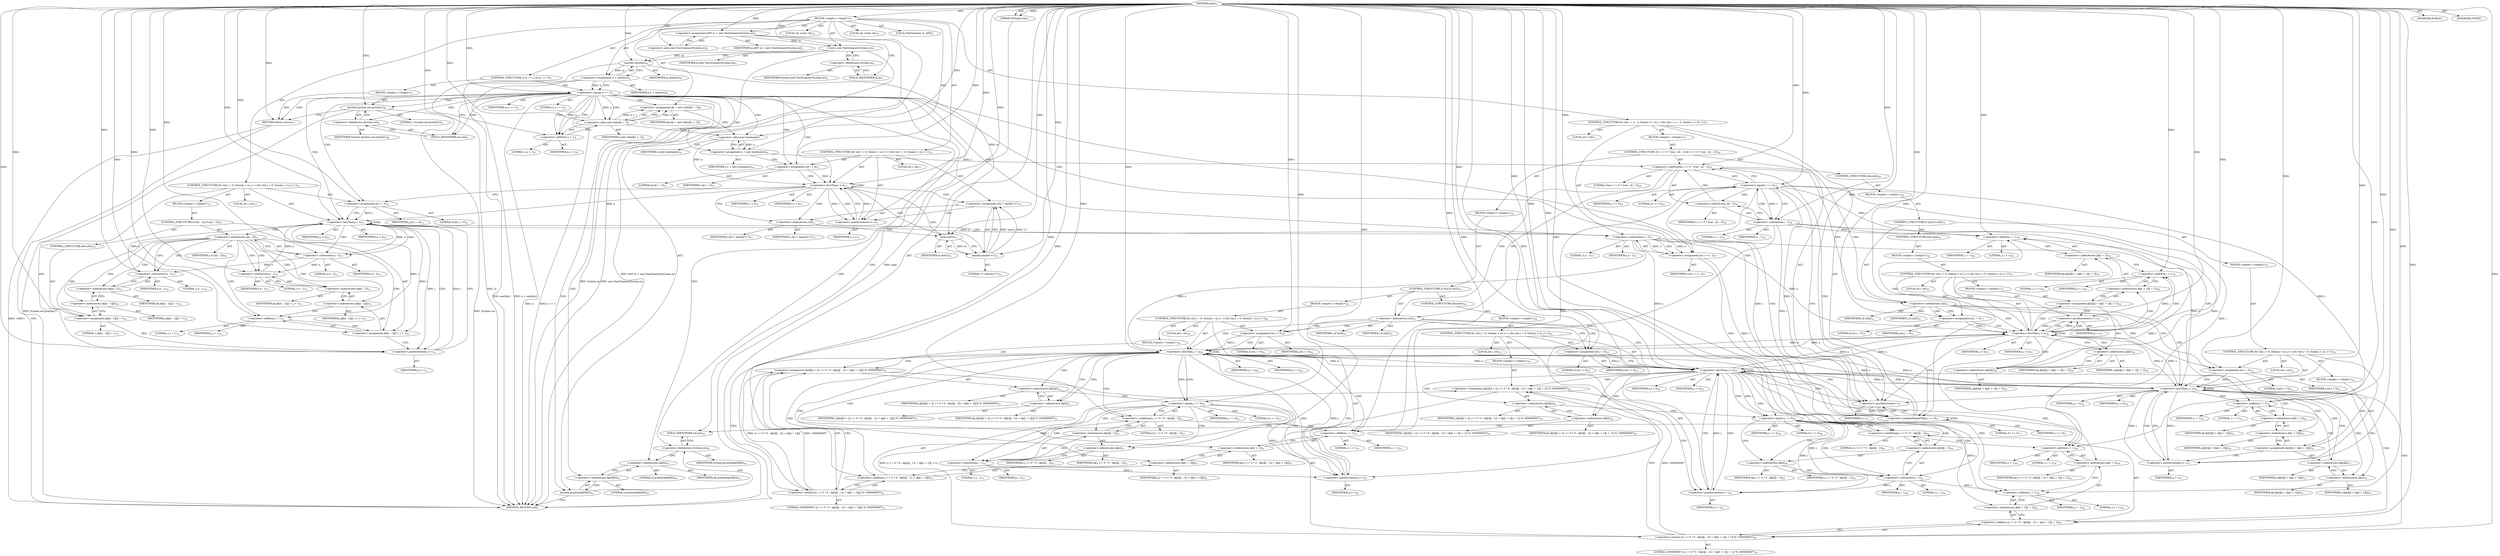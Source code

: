 digraph "main" {  
"19" [label = <(METHOD,main)<SUB>1</SUB>> ]
"20" [label = <(PARAM,String[] args)<SUB>1</SUB>> ]
"21" [label = <(BLOCK,&lt;empty&gt;,&lt;empty&gt;)<SUB>1</SUB>> ]
"4" [label = <(LOCAL,FastScanner in: ANY)<SUB>2</SUB>> ]
"22" [label = <(&lt;operator&gt;.assignment,ANY in = new FastScanner(System.in))<SUB>2</SUB>> ]
"23" [label = <(IDENTIFIER,in,ANY in = new FastScanner(System.in))<SUB>2</SUB>> ]
"24" [label = <(&lt;operator&gt;.alloc,new FastScanner(System.in))<SUB>2</SUB>> ]
"25" [label = <(&lt;init&gt;,new FastScanner(System.in))<SUB>2</SUB>> ]
"3" [label = <(IDENTIFIER,in,new FastScanner(System.in))<SUB>2</SUB>> ]
"26" [label = <(&lt;operator&gt;.fieldAccess,System.in)<SUB>2</SUB>> ]
"27" [label = <(IDENTIFIER,System,new FastScanner(System.in))<SUB>2</SUB>> ]
"28" [label = <(FIELD_IDENTIFIER,in,in)<SUB>2</SUB>> ]
"29" [label = <(&lt;operator&gt;.assignment,n = nextInt())<SUB>4</SUB>> ]
"30" [label = <(IDENTIFIER,n,n = nextInt())<SUB>4</SUB>> ]
"31" [label = <(nextInt,nextInt())<SUB>4</SUB>> ]
"32" [label = <(IDENTIFIER,in,nextInt())<SUB>4</SUB>> ]
"33" [label = <(CONTROL_STRUCTURE,if (n == 1),if (n == 1))<SUB>5</SUB>> ]
"34" [label = <(&lt;operator&gt;.equals,n == 1)<SUB>5</SUB>> ]
"35" [label = <(IDENTIFIER,n,n == 1)<SUB>5</SUB>> ]
"36" [label = <(LITERAL,1,n == 1)<SUB>5</SUB>> ]
"37" [label = <(BLOCK,&lt;empty&gt;,&lt;empty&gt;)<SUB>5</SUB>> ]
"38" [label = <(println,System.out.println(1))<SUB>6</SUB>> ]
"39" [label = <(&lt;operator&gt;.fieldAccess,System.out)<SUB>6</SUB>> ]
"40" [label = <(IDENTIFIER,System,System.out.println(1))<SUB>6</SUB>> ]
"41" [label = <(FIELD_IDENTIFIER,out,out)<SUB>6</SUB>> ]
"42" [label = <(LITERAL,1,System.out.println(1))<SUB>6</SUB>> ]
"43" [label = <(RETURN,return;,return;)<SUB>7</SUB>> ]
"44" [label = <(&lt;operator&gt;.assignment,dp = new int[n][n + 1])<SUB>9</SUB>> ]
"45" [label = <(IDENTIFIER,dp,dp = new int[n][n + 1])<SUB>9</SUB>> ]
"46" [label = <(&lt;operator&gt;.alloc,new int[n][n + 1])> ]
"47" [label = <(IDENTIFIER,n,new int[n][n + 1])<SUB>9</SUB>> ]
"48" [label = <(&lt;operator&gt;.addition,n + 1)<SUB>9</SUB>> ]
"49" [label = <(IDENTIFIER,n,n + 1)<SUB>9</SUB>> ]
"50" [label = <(LITERAL,1,n + 1)<SUB>9</SUB>> ]
"51" [label = <(&lt;operator&gt;.assignment,s = new boolean[n])<SUB>10</SUB>> ]
"52" [label = <(IDENTIFIER,s,s = new boolean[n])<SUB>10</SUB>> ]
"53" [label = <(&lt;operator&gt;.alloc,new boolean[n])> ]
"54" [label = <(IDENTIFIER,n,new boolean[n])<SUB>10</SUB>> ]
"55" [label = <(CONTROL_STRUCTURE,for (int i = 0; Some(i &lt; n); i++),for (int i = 0; Some(i &lt; n); i++))<SUB>11</SUB>> ]
"56" [label = <(LOCAL,int i: int)<SUB>11</SUB>> ]
"57" [label = <(&lt;operator&gt;.assignment,int i = 0)<SUB>11</SUB>> ]
"58" [label = <(IDENTIFIER,i,int i = 0)<SUB>11</SUB>> ]
"59" [label = <(LITERAL,0,int i = 0)<SUB>11</SUB>> ]
"60" [label = <(&lt;operator&gt;.lessThan,i &lt; n)<SUB>11</SUB>> ]
"61" [label = <(IDENTIFIER,i,i &lt; n)<SUB>11</SUB>> ]
"62" [label = <(IDENTIFIER,n,i &lt; n)<SUB>11</SUB>> ]
"63" [label = <(&lt;operator&gt;.postIncrement,i++)<SUB>11</SUB>> ]
"64" [label = <(IDENTIFIER,i,i++)<SUB>11</SUB>> ]
"65" [label = <(&lt;operator&gt;.assignment,s[i] = equals(&quot;s&quot;))<SUB>11</SUB>> ]
"66" [label = <(&lt;operator&gt;.indexAccess,s[i])<SUB>11</SUB>> ]
"67" [label = <(IDENTIFIER,s,s[i] = equals(&quot;s&quot;))<SUB>11</SUB>> ]
"68" [label = <(IDENTIFIER,i,s[i] = equals(&quot;s&quot;))<SUB>11</SUB>> ]
"69" [label = <(equals,equals(&quot;s&quot;))<SUB>11</SUB>> ]
"70" [label = <(next,next())<SUB>11</SUB>> ]
"71" [label = <(IDENTIFIER,in,next())<SUB>11</SUB>> ]
"72" [label = <(LITERAL,&quot;s&quot;,equals(&quot;s&quot;))<SUB>11</SUB>> ]
"73" [label = <(CONTROL_STRUCTURE,for (int j = 0; Some(j &lt; n); j++),for (int j = 0; Some(j &lt; n); j++))<SUB>12</SUB>> ]
"74" [label = <(LOCAL,int j: int)<SUB>12</SUB>> ]
"75" [label = <(&lt;operator&gt;.assignment,int j = 0)<SUB>12</SUB>> ]
"76" [label = <(IDENTIFIER,j,int j = 0)<SUB>12</SUB>> ]
"77" [label = <(LITERAL,0,int j = 0)<SUB>12</SUB>> ]
"78" [label = <(&lt;operator&gt;.lessThan,j &lt; n)<SUB>12</SUB>> ]
"79" [label = <(IDENTIFIER,j,j &lt; n)<SUB>12</SUB>> ]
"80" [label = <(IDENTIFIER,n,j &lt; n)<SUB>12</SUB>> ]
"81" [label = <(&lt;operator&gt;.postIncrement,j++)<SUB>12</SUB>> ]
"82" [label = <(IDENTIFIER,j,j++)<SUB>12</SUB>> ]
"83" [label = <(BLOCK,&lt;empty&gt;,&lt;empty&gt;)<SUB>12</SUB>> ]
"84" [label = <(CONTROL_STRUCTURE,if (s[n - 2]),if (s[n - 2]))<SUB>13</SUB>> ]
"85" [label = <(&lt;operator&gt;.indexAccess,s[n - 2])<SUB>13</SUB>> ]
"86" [label = <(IDENTIFIER,s,if (s[n - 2]))<SUB>13</SUB>> ]
"87" [label = <(&lt;operator&gt;.subtraction,n - 2)<SUB>13</SUB>> ]
"88" [label = <(IDENTIFIER,n,n - 2)<SUB>13</SUB>> ]
"89" [label = <(LITERAL,2,n - 2)<SUB>13</SUB>> ]
"90" [label = <(&lt;operator&gt;.assignment,dp[n - 1][j] = j + 1)<SUB>13</SUB>> ]
"91" [label = <(&lt;operator&gt;.indexAccess,dp[n - 1][j])<SUB>13</SUB>> ]
"92" [label = <(&lt;operator&gt;.indexAccess,dp[n - 1])<SUB>13</SUB>> ]
"93" [label = <(IDENTIFIER,dp,dp[n - 1][j] = j + 1)<SUB>13</SUB>> ]
"94" [label = <(&lt;operator&gt;.subtraction,n - 1)<SUB>13</SUB>> ]
"95" [label = <(IDENTIFIER,n,n - 1)<SUB>13</SUB>> ]
"96" [label = <(LITERAL,1,n - 1)<SUB>13</SUB>> ]
"97" [label = <(IDENTIFIER,j,dp[n - 1][j] = j + 1)<SUB>13</SUB>> ]
"98" [label = <(&lt;operator&gt;.addition,j + 1)<SUB>13</SUB>> ]
"99" [label = <(IDENTIFIER,j,j + 1)<SUB>13</SUB>> ]
"100" [label = <(LITERAL,1,j + 1)<SUB>13</SUB>> ]
"101" [label = <(CONTROL_STRUCTURE,else,else)<SUB>14</SUB>> ]
"102" [label = <(&lt;operator&gt;.assignment,dp[n - 1][j] = 1)<SUB>14</SUB>> ]
"103" [label = <(&lt;operator&gt;.indexAccess,dp[n - 1][j])<SUB>14</SUB>> ]
"104" [label = <(&lt;operator&gt;.indexAccess,dp[n - 1])<SUB>14</SUB>> ]
"105" [label = <(IDENTIFIER,dp,dp[n - 1][j] = 1)<SUB>14</SUB>> ]
"106" [label = <(&lt;operator&gt;.subtraction,n - 1)<SUB>14</SUB>> ]
"107" [label = <(IDENTIFIER,n,n - 1)<SUB>14</SUB>> ]
"108" [label = <(LITERAL,1,n - 1)<SUB>14</SUB>> ]
"109" [label = <(IDENTIFIER,j,dp[n - 1][j] = 1)<SUB>14</SUB>> ]
"110" [label = <(LITERAL,1,dp[n - 1][j] = 1)<SUB>14</SUB>> ]
"111" [label = <(LOCAL,int suma: int)<SUB>16</SUB>> ]
"112" [label = <(LOCAL,int sumb: int)<SUB>16</SUB>> ]
"113" [label = <(CONTROL_STRUCTURE,for (int i = n - 2; Some(i &gt;= 0); i--),for (int i = n - 2; Some(i &gt;= 0); i--))<SUB>17</SUB>> ]
"114" [label = <(LOCAL,int i: int)<SUB>17</SUB>> ]
"115" [label = <(&lt;operator&gt;.assignment,int i = n - 2)<SUB>17</SUB>> ]
"116" [label = <(IDENTIFIER,i,int i = n - 2)<SUB>17</SUB>> ]
"117" [label = <(&lt;operator&gt;.subtraction,n - 2)<SUB>17</SUB>> ]
"118" [label = <(IDENTIFIER,n,n - 2)<SUB>17</SUB>> ]
"119" [label = <(LITERAL,2,n - 2)<SUB>17</SUB>> ]
"120" [label = <(&lt;operator&gt;.greaterEqualsThan,i &gt;= 0)<SUB>17</SUB>> ]
"121" [label = <(IDENTIFIER,i,i &gt;= 0)<SUB>17</SUB>> ]
"122" [label = <(LITERAL,0,i &gt;= 0)<SUB>17</SUB>> ]
"123" [label = <(&lt;operator&gt;.postDecrement,i--)<SUB>17</SUB>> ]
"124" [label = <(IDENTIFIER,i,i--)<SUB>17</SUB>> ]
"125" [label = <(BLOCK,&lt;empty&gt;,&lt;empty&gt;)<SUB>17</SUB>> ]
"126" [label = <(CONTROL_STRUCTURE,if (i == 0 ? true : s[i - 1]),if (i == 0 ? true : s[i - 1]))<SUB>18</SUB>> ]
"127" [label = <(&lt;operator&gt;.conditional,i == 0 ? true : s[i - 1])<SUB>18</SUB>> ]
"128" [label = <(&lt;operator&gt;.equals,i == 0)<SUB>18</SUB>> ]
"129" [label = <(IDENTIFIER,i,i == 0)<SUB>18</SUB>> ]
"130" [label = <(LITERAL,0,i == 0)<SUB>18</SUB>> ]
"131" [label = <(LITERAL,true,i == 0 ? true : s[i - 1])<SUB>18</SUB>> ]
"132" [label = <(&lt;operator&gt;.indexAccess,s[i - 1])<SUB>18</SUB>> ]
"133" [label = <(IDENTIFIER,s,i == 0 ? true : s[i - 1])<SUB>18</SUB>> ]
"134" [label = <(&lt;operator&gt;.subtraction,i - 1)<SUB>18</SUB>> ]
"135" [label = <(IDENTIFIER,i,i - 1)<SUB>18</SUB>> ]
"136" [label = <(LITERAL,1,i - 1)<SUB>18</SUB>> ]
"137" [label = <(BLOCK,&lt;empty&gt;,&lt;empty&gt;)<SUB>18</SUB>> ]
"138" [label = <(CONTROL_STRUCTURE,if (s[i]),if (s[i]))<SUB>19</SUB>> ]
"139" [label = <(&lt;operator&gt;.indexAccess,s[i])<SUB>19</SUB>> ]
"140" [label = <(IDENTIFIER,s,if (s[i]))<SUB>19</SUB>> ]
"141" [label = <(IDENTIFIER,i,if (s[i]))<SUB>19</SUB>> ]
"142" [label = <(BLOCK,&lt;empty&gt;,&lt;empty&gt;)<SUB>19</SUB>> ]
"143" [label = <(CONTROL_STRUCTURE,for (int j = 0; Some(j &lt; n); j++),for (int j = 0; Some(j &lt; n); j++))<SUB>20</SUB>> ]
"144" [label = <(LOCAL,int j: int)<SUB>20</SUB>> ]
"145" [label = <(&lt;operator&gt;.assignment,int j = 0)<SUB>20</SUB>> ]
"146" [label = <(IDENTIFIER,j,int j = 0)<SUB>20</SUB>> ]
"147" [label = <(LITERAL,0,int j = 0)<SUB>20</SUB>> ]
"148" [label = <(&lt;operator&gt;.lessThan,j &lt; n)<SUB>20</SUB>> ]
"149" [label = <(IDENTIFIER,j,j &lt; n)<SUB>20</SUB>> ]
"150" [label = <(IDENTIFIER,n,j &lt; n)<SUB>20</SUB>> ]
"151" [label = <(&lt;operator&gt;.postIncrement,j++)<SUB>20</SUB>> ]
"152" [label = <(IDENTIFIER,j,j++)<SUB>20</SUB>> ]
"153" [label = <(BLOCK,&lt;empty&gt;,&lt;empty&gt;)<SUB>20</SUB>> ]
"154" [label = <(&lt;operator&gt;.assignment,dp[i][j] = ((j == 0 ? 0 : dp[i][j - 1]) + dp[i + 1][j]) % 1000000007)<SUB>21</SUB>> ]
"155" [label = <(&lt;operator&gt;.indexAccess,dp[i][j])<SUB>21</SUB>> ]
"156" [label = <(&lt;operator&gt;.indexAccess,dp[i])<SUB>21</SUB>> ]
"157" [label = <(IDENTIFIER,dp,dp[i][j] = ((j == 0 ? 0 : dp[i][j - 1]) + dp[i + 1][j]) % 1000000007)<SUB>21</SUB>> ]
"158" [label = <(IDENTIFIER,i,dp[i][j] = ((j == 0 ? 0 : dp[i][j - 1]) + dp[i + 1][j]) % 1000000007)<SUB>21</SUB>> ]
"159" [label = <(IDENTIFIER,j,dp[i][j] = ((j == 0 ? 0 : dp[i][j - 1]) + dp[i + 1][j]) % 1000000007)<SUB>21</SUB>> ]
"160" [label = <(&lt;operator&gt;.modulo,((j == 0 ? 0 : dp[i][j - 1]) + dp[i + 1][j]) % 1000000007)<SUB>21</SUB>> ]
"161" [label = <(&lt;operator&gt;.addition,(j == 0 ? 0 : dp[i][j - 1]) + dp[i + 1][j])<SUB>21</SUB>> ]
"162" [label = <(&lt;operator&gt;.conditional,j == 0 ? 0 : dp[i][j - 1])<SUB>21</SUB>> ]
"163" [label = <(&lt;operator&gt;.equals,j == 0)<SUB>21</SUB>> ]
"164" [label = <(IDENTIFIER,j,j == 0)<SUB>21</SUB>> ]
"165" [label = <(LITERAL,0,j == 0)<SUB>21</SUB>> ]
"166" [label = <(LITERAL,0,j == 0 ? 0 : dp[i][j - 1])<SUB>21</SUB>> ]
"167" [label = <(&lt;operator&gt;.indexAccess,dp[i][j - 1])<SUB>21</SUB>> ]
"168" [label = <(&lt;operator&gt;.indexAccess,dp[i])<SUB>21</SUB>> ]
"169" [label = <(IDENTIFIER,dp,j == 0 ? 0 : dp[i][j - 1])<SUB>21</SUB>> ]
"170" [label = <(IDENTIFIER,i,j == 0 ? 0 : dp[i][j - 1])<SUB>21</SUB>> ]
"171" [label = <(&lt;operator&gt;.subtraction,j - 1)<SUB>21</SUB>> ]
"172" [label = <(IDENTIFIER,j,j - 1)<SUB>21</SUB>> ]
"173" [label = <(LITERAL,1,j - 1)<SUB>21</SUB>> ]
"174" [label = <(&lt;operator&gt;.indexAccess,dp[i + 1][j])<SUB>21</SUB>> ]
"175" [label = <(&lt;operator&gt;.indexAccess,dp[i + 1])<SUB>21</SUB>> ]
"176" [label = <(IDENTIFIER,dp,(j == 0 ? 0 : dp[i][j - 1]) + dp[i + 1][j])<SUB>21</SUB>> ]
"177" [label = <(&lt;operator&gt;.addition,i + 1)<SUB>21</SUB>> ]
"178" [label = <(IDENTIFIER,i,i + 1)<SUB>21</SUB>> ]
"179" [label = <(LITERAL,1,i + 1)<SUB>21</SUB>> ]
"180" [label = <(IDENTIFIER,j,(j == 0 ? 0 : dp[i][j - 1]) + dp[i + 1][j])<SUB>21</SUB>> ]
"181" [label = <(LITERAL,1000000007,((j == 0 ? 0 : dp[i][j - 1]) + dp[i + 1][j]) % 1000000007)<SUB>21</SUB>> ]
"182" [label = <(CONTROL_STRUCTURE,else,else)<SUB>24</SUB>> ]
"183" [label = <(BLOCK,&lt;empty&gt;,&lt;empty&gt;)<SUB>24</SUB>> ]
"184" [label = <(CONTROL_STRUCTURE,for (int j = 0; Some(j &lt; n); j++),for (int j = 0; Some(j &lt; n); j++))<SUB>25</SUB>> ]
"185" [label = <(LOCAL,int j: int)<SUB>25</SUB>> ]
"186" [label = <(&lt;operator&gt;.assignment,int j = 0)<SUB>25</SUB>> ]
"187" [label = <(IDENTIFIER,j,int j = 0)<SUB>25</SUB>> ]
"188" [label = <(LITERAL,0,int j = 0)<SUB>25</SUB>> ]
"189" [label = <(&lt;operator&gt;.lessThan,j &lt; n)<SUB>25</SUB>> ]
"190" [label = <(IDENTIFIER,j,j &lt; n)<SUB>25</SUB>> ]
"191" [label = <(IDENTIFIER,n,j &lt; n)<SUB>25</SUB>> ]
"192" [label = <(&lt;operator&gt;.postIncrement,j++)<SUB>25</SUB>> ]
"193" [label = <(IDENTIFIER,j,j++)<SUB>25</SUB>> ]
"194" [label = <(BLOCK,&lt;empty&gt;,&lt;empty&gt;)<SUB>25</SUB>> ]
"195" [label = <(&lt;operator&gt;.assignment,dp[i][j] = ((j == 0 ? 0 : dp[i][j - 1]) + dp[i + 1][j + 1]) % 1000000007)<SUB>26</SUB>> ]
"196" [label = <(&lt;operator&gt;.indexAccess,dp[i][j])<SUB>26</SUB>> ]
"197" [label = <(&lt;operator&gt;.indexAccess,dp[i])<SUB>26</SUB>> ]
"198" [label = <(IDENTIFIER,dp,dp[i][j] = ((j == 0 ? 0 : dp[i][j - 1]) + dp[i + 1][j + 1]) % 1000000007)<SUB>26</SUB>> ]
"199" [label = <(IDENTIFIER,i,dp[i][j] = ((j == 0 ? 0 : dp[i][j - 1]) + dp[i + 1][j + 1]) % 1000000007)<SUB>26</SUB>> ]
"200" [label = <(IDENTIFIER,j,dp[i][j] = ((j == 0 ? 0 : dp[i][j - 1]) + dp[i + 1][j + 1]) % 1000000007)<SUB>26</SUB>> ]
"201" [label = <(&lt;operator&gt;.modulo,((j == 0 ? 0 : dp[i][j - 1]) + dp[i + 1][j + 1]) % 1000000007)<SUB>26</SUB>> ]
"202" [label = <(&lt;operator&gt;.addition,(j == 0 ? 0 : dp[i][j - 1]) + dp[i + 1][j + 1])<SUB>26</SUB>> ]
"203" [label = <(&lt;operator&gt;.conditional,j == 0 ? 0 : dp[i][j - 1])<SUB>26</SUB>> ]
"204" [label = <(&lt;operator&gt;.equals,j == 0)<SUB>26</SUB>> ]
"205" [label = <(IDENTIFIER,j,j == 0)<SUB>26</SUB>> ]
"206" [label = <(LITERAL,0,j == 0)<SUB>26</SUB>> ]
"207" [label = <(LITERAL,0,j == 0 ? 0 : dp[i][j - 1])<SUB>26</SUB>> ]
"208" [label = <(&lt;operator&gt;.indexAccess,dp[i][j - 1])<SUB>26</SUB>> ]
"209" [label = <(&lt;operator&gt;.indexAccess,dp[i])<SUB>26</SUB>> ]
"210" [label = <(IDENTIFIER,dp,j == 0 ? 0 : dp[i][j - 1])<SUB>26</SUB>> ]
"211" [label = <(IDENTIFIER,i,j == 0 ? 0 : dp[i][j - 1])<SUB>26</SUB>> ]
"212" [label = <(&lt;operator&gt;.subtraction,j - 1)<SUB>26</SUB>> ]
"213" [label = <(IDENTIFIER,j,j - 1)<SUB>26</SUB>> ]
"214" [label = <(LITERAL,1,j - 1)<SUB>26</SUB>> ]
"215" [label = <(&lt;operator&gt;.indexAccess,dp[i + 1][j + 1])<SUB>26</SUB>> ]
"216" [label = <(&lt;operator&gt;.indexAccess,dp[i + 1])<SUB>26</SUB>> ]
"217" [label = <(IDENTIFIER,dp,(j == 0 ? 0 : dp[i][j - 1]) + dp[i + 1][j + 1])<SUB>26</SUB>> ]
"218" [label = <(&lt;operator&gt;.addition,i + 1)<SUB>26</SUB>> ]
"219" [label = <(IDENTIFIER,i,i + 1)<SUB>26</SUB>> ]
"220" [label = <(LITERAL,1,i + 1)<SUB>26</SUB>> ]
"221" [label = <(&lt;operator&gt;.addition,j + 1)<SUB>26</SUB>> ]
"222" [label = <(IDENTIFIER,j,j + 1)<SUB>26</SUB>> ]
"223" [label = <(LITERAL,1,j + 1)<SUB>26</SUB>> ]
"224" [label = <(LITERAL,1000000007,((j == 0 ? 0 : dp[i][j - 1]) + dp[i + 1][j + 1]) % 1000000007)<SUB>26</SUB>> ]
"225" [label = <(CONTROL_STRUCTURE,else,else)<SUB>30</SUB>> ]
"226" [label = <(BLOCK,&lt;empty&gt;,&lt;empty&gt;)<SUB>30</SUB>> ]
"227" [label = <(CONTROL_STRUCTURE,if (s[i]),if (s[i]))<SUB>31</SUB>> ]
"228" [label = <(&lt;operator&gt;.indexAccess,s[i])<SUB>31</SUB>> ]
"229" [label = <(IDENTIFIER,s,if (s[i]))<SUB>31</SUB>> ]
"230" [label = <(IDENTIFIER,i,if (s[i]))<SUB>31</SUB>> ]
"231" [label = <(BLOCK,&lt;empty&gt;,&lt;empty&gt;)<SUB>31</SUB>> ]
"232" [label = <(CONTROL_STRUCTURE,for (int j = 0; Some(j &lt; n); j++),for (int j = 0; Some(j &lt; n); j++))<SUB>32</SUB>> ]
"233" [label = <(LOCAL,int j: int)<SUB>32</SUB>> ]
"234" [label = <(&lt;operator&gt;.assignment,int j = 0)<SUB>32</SUB>> ]
"235" [label = <(IDENTIFIER,j,int j = 0)<SUB>32</SUB>> ]
"236" [label = <(LITERAL,0,int j = 0)<SUB>32</SUB>> ]
"237" [label = <(&lt;operator&gt;.lessThan,j &lt; n)<SUB>32</SUB>> ]
"238" [label = <(IDENTIFIER,j,j &lt; n)<SUB>32</SUB>> ]
"239" [label = <(IDENTIFIER,n,j &lt; n)<SUB>32</SUB>> ]
"240" [label = <(&lt;operator&gt;.postIncrement,j++)<SUB>32</SUB>> ]
"241" [label = <(IDENTIFIER,j,j++)<SUB>32</SUB>> ]
"242" [label = <(BLOCK,&lt;empty&gt;,&lt;empty&gt;)<SUB>32</SUB>> ]
"243" [label = <(&lt;operator&gt;.assignment,dp[i][j] = dp[i + 1][j])<SUB>33</SUB>> ]
"244" [label = <(&lt;operator&gt;.indexAccess,dp[i][j])<SUB>33</SUB>> ]
"245" [label = <(&lt;operator&gt;.indexAccess,dp[i])<SUB>33</SUB>> ]
"246" [label = <(IDENTIFIER,dp,dp[i][j] = dp[i + 1][j])<SUB>33</SUB>> ]
"247" [label = <(IDENTIFIER,i,dp[i][j] = dp[i + 1][j])<SUB>33</SUB>> ]
"248" [label = <(IDENTIFIER,j,dp[i][j] = dp[i + 1][j])<SUB>33</SUB>> ]
"249" [label = <(&lt;operator&gt;.indexAccess,dp[i + 1][j])<SUB>33</SUB>> ]
"250" [label = <(&lt;operator&gt;.indexAccess,dp[i + 1])<SUB>33</SUB>> ]
"251" [label = <(IDENTIFIER,dp,dp[i][j] = dp[i + 1][j])<SUB>33</SUB>> ]
"252" [label = <(&lt;operator&gt;.addition,i + 1)<SUB>33</SUB>> ]
"253" [label = <(IDENTIFIER,i,i + 1)<SUB>33</SUB>> ]
"254" [label = <(LITERAL,1,i + 1)<SUB>33</SUB>> ]
"255" [label = <(IDENTIFIER,j,dp[i][j] = dp[i + 1][j])<SUB>33</SUB>> ]
"256" [label = <(CONTROL_STRUCTURE,else,else)<SUB>36</SUB>> ]
"257" [label = <(BLOCK,&lt;empty&gt;,&lt;empty&gt;)<SUB>36</SUB>> ]
"258" [label = <(CONTROL_STRUCTURE,for (int j = 0; Some(j &lt; n); j++),for (int j = 0; Some(j &lt; n); j++))<SUB>37</SUB>> ]
"259" [label = <(LOCAL,int j: int)<SUB>37</SUB>> ]
"260" [label = <(&lt;operator&gt;.assignment,int j = 0)<SUB>37</SUB>> ]
"261" [label = <(IDENTIFIER,j,int j = 0)<SUB>37</SUB>> ]
"262" [label = <(LITERAL,0,int j = 0)<SUB>37</SUB>> ]
"263" [label = <(&lt;operator&gt;.lessThan,j &lt; n)<SUB>37</SUB>> ]
"264" [label = <(IDENTIFIER,j,j &lt; n)<SUB>37</SUB>> ]
"265" [label = <(IDENTIFIER,n,j &lt; n)<SUB>37</SUB>> ]
"266" [label = <(&lt;operator&gt;.postIncrement,j++)<SUB>37</SUB>> ]
"267" [label = <(IDENTIFIER,j,j++)<SUB>37</SUB>> ]
"268" [label = <(BLOCK,&lt;empty&gt;,&lt;empty&gt;)<SUB>37</SUB>> ]
"269" [label = <(&lt;operator&gt;.assignment,dp[i][j] = dp[i + 1][j + 1])<SUB>38</SUB>> ]
"270" [label = <(&lt;operator&gt;.indexAccess,dp[i][j])<SUB>38</SUB>> ]
"271" [label = <(&lt;operator&gt;.indexAccess,dp[i])<SUB>38</SUB>> ]
"272" [label = <(IDENTIFIER,dp,dp[i][j] = dp[i + 1][j + 1])<SUB>38</SUB>> ]
"273" [label = <(IDENTIFIER,i,dp[i][j] = dp[i + 1][j + 1])<SUB>38</SUB>> ]
"274" [label = <(IDENTIFIER,j,dp[i][j] = dp[i + 1][j + 1])<SUB>38</SUB>> ]
"275" [label = <(&lt;operator&gt;.indexAccess,dp[i + 1][j + 1])<SUB>38</SUB>> ]
"276" [label = <(&lt;operator&gt;.indexAccess,dp[i + 1])<SUB>38</SUB>> ]
"277" [label = <(IDENTIFIER,dp,dp[i][j] = dp[i + 1][j + 1])<SUB>38</SUB>> ]
"278" [label = <(&lt;operator&gt;.addition,i + 1)<SUB>38</SUB>> ]
"279" [label = <(IDENTIFIER,i,i + 1)<SUB>38</SUB>> ]
"280" [label = <(LITERAL,1,i + 1)<SUB>38</SUB>> ]
"281" [label = <(&lt;operator&gt;.addition,j + 1)<SUB>38</SUB>> ]
"282" [label = <(IDENTIFIER,j,j + 1)<SUB>38</SUB>> ]
"283" [label = <(LITERAL,1,j + 1)<SUB>38</SUB>> ]
"284" [label = <(println,println(dp[0][0]))<SUB>43</SUB>> ]
"285" [label = <(&lt;operator&gt;.fieldAccess,System.out)<SUB>43</SUB>> ]
"286" [label = <(IDENTIFIER,System,println(dp[0][0]))<SUB>43</SUB>> ]
"287" [label = <(FIELD_IDENTIFIER,out,out)<SUB>43</SUB>> ]
"288" [label = <(&lt;operator&gt;.indexAccess,dp[0][0])<SUB>43</SUB>> ]
"289" [label = <(&lt;operator&gt;.indexAccess,dp[0])<SUB>43</SUB>> ]
"290" [label = <(IDENTIFIER,dp,println(dp[0][0]))<SUB>43</SUB>> ]
"291" [label = <(LITERAL,0,println(dp[0][0]))<SUB>43</SUB>> ]
"292" [label = <(LITERAL,0,println(dp[0][0]))<SUB>43</SUB>> ]
"293" [label = <(MODIFIER,PUBLIC)> ]
"294" [label = <(MODIFIER,STATIC)> ]
"295" [label = <(METHOD_RETURN,void)<SUB>1</SUB>> ]
  "19" -> "20"  [ label = "AST: "] 
  "19" -> "21"  [ label = "AST: "] 
  "19" -> "293"  [ label = "AST: "] 
  "19" -> "294"  [ label = "AST: "] 
  "19" -> "295"  [ label = "AST: "] 
  "21" -> "4"  [ label = "AST: "] 
  "21" -> "22"  [ label = "AST: "] 
  "21" -> "25"  [ label = "AST: "] 
  "21" -> "29"  [ label = "AST: "] 
  "21" -> "33"  [ label = "AST: "] 
  "21" -> "44"  [ label = "AST: "] 
  "21" -> "51"  [ label = "AST: "] 
  "21" -> "55"  [ label = "AST: "] 
  "21" -> "73"  [ label = "AST: "] 
  "21" -> "111"  [ label = "AST: "] 
  "21" -> "112"  [ label = "AST: "] 
  "21" -> "113"  [ label = "AST: "] 
  "21" -> "284"  [ label = "AST: "] 
  "22" -> "23"  [ label = "AST: "] 
  "22" -> "24"  [ label = "AST: "] 
  "25" -> "3"  [ label = "AST: "] 
  "25" -> "26"  [ label = "AST: "] 
  "26" -> "27"  [ label = "AST: "] 
  "26" -> "28"  [ label = "AST: "] 
  "29" -> "30"  [ label = "AST: "] 
  "29" -> "31"  [ label = "AST: "] 
  "31" -> "32"  [ label = "AST: "] 
  "33" -> "34"  [ label = "AST: "] 
  "33" -> "37"  [ label = "AST: "] 
  "34" -> "35"  [ label = "AST: "] 
  "34" -> "36"  [ label = "AST: "] 
  "37" -> "38"  [ label = "AST: "] 
  "37" -> "43"  [ label = "AST: "] 
  "38" -> "39"  [ label = "AST: "] 
  "38" -> "42"  [ label = "AST: "] 
  "39" -> "40"  [ label = "AST: "] 
  "39" -> "41"  [ label = "AST: "] 
  "44" -> "45"  [ label = "AST: "] 
  "44" -> "46"  [ label = "AST: "] 
  "46" -> "47"  [ label = "AST: "] 
  "46" -> "48"  [ label = "AST: "] 
  "48" -> "49"  [ label = "AST: "] 
  "48" -> "50"  [ label = "AST: "] 
  "51" -> "52"  [ label = "AST: "] 
  "51" -> "53"  [ label = "AST: "] 
  "53" -> "54"  [ label = "AST: "] 
  "55" -> "56"  [ label = "AST: "] 
  "55" -> "57"  [ label = "AST: "] 
  "55" -> "60"  [ label = "AST: "] 
  "55" -> "63"  [ label = "AST: "] 
  "55" -> "65"  [ label = "AST: "] 
  "57" -> "58"  [ label = "AST: "] 
  "57" -> "59"  [ label = "AST: "] 
  "60" -> "61"  [ label = "AST: "] 
  "60" -> "62"  [ label = "AST: "] 
  "63" -> "64"  [ label = "AST: "] 
  "65" -> "66"  [ label = "AST: "] 
  "65" -> "69"  [ label = "AST: "] 
  "66" -> "67"  [ label = "AST: "] 
  "66" -> "68"  [ label = "AST: "] 
  "69" -> "70"  [ label = "AST: "] 
  "69" -> "72"  [ label = "AST: "] 
  "70" -> "71"  [ label = "AST: "] 
  "73" -> "74"  [ label = "AST: "] 
  "73" -> "75"  [ label = "AST: "] 
  "73" -> "78"  [ label = "AST: "] 
  "73" -> "81"  [ label = "AST: "] 
  "73" -> "83"  [ label = "AST: "] 
  "75" -> "76"  [ label = "AST: "] 
  "75" -> "77"  [ label = "AST: "] 
  "78" -> "79"  [ label = "AST: "] 
  "78" -> "80"  [ label = "AST: "] 
  "81" -> "82"  [ label = "AST: "] 
  "83" -> "84"  [ label = "AST: "] 
  "84" -> "85"  [ label = "AST: "] 
  "84" -> "90"  [ label = "AST: "] 
  "84" -> "101"  [ label = "AST: "] 
  "85" -> "86"  [ label = "AST: "] 
  "85" -> "87"  [ label = "AST: "] 
  "87" -> "88"  [ label = "AST: "] 
  "87" -> "89"  [ label = "AST: "] 
  "90" -> "91"  [ label = "AST: "] 
  "90" -> "98"  [ label = "AST: "] 
  "91" -> "92"  [ label = "AST: "] 
  "91" -> "97"  [ label = "AST: "] 
  "92" -> "93"  [ label = "AST: "] 
  "92" -> "94"  [ label = "AST: "] 
  "94" -> "95"  [ label = "AST: "] 
  "94" -> "96"  [ label = "AST: "] 
  "98" -> "99"  [ label = "AST: "] 
  "98" -> "100"  [ label = "AST: "] 
  "101" -> "102"  [ label = "AST: "] 
  "102" -> "103"  [ label = "AST: "] 
  "102" -> "110"  [ label = "AST: "] 
  "103" -> "104"  [ label = "AST: "] 
  "103" -> "109"  [ label = "AST: "] 
  "104" -> "105"  [ label = "AST: "] 
  "104" -> "106"  [ label = "AST: "] 
  "106" -> "107"  [ label = "AST: "] 
  "106" -> "108"  [ label = "AST: "] 
  "113" -> "114"  [ label = "AST: "] 
  "113" -> "115"  [ label = "AST: "] 
  "113" -> "120"  [ label = "AST: "] 
  "113" -> "123"  [ label = "AST: "] 
  "113" -> "125"  [ label = "AST: "] 
  "115" -> "116"  [ label = "AST: "] 
  "115" -> "117"  [ label = "AST: "] 
  "117" -> "118"  [ label = "AST: "] 
  "117" -> "119"  [ label = "AST: "] 
  "120" -> "121"  [ label = "AST: "] 
  "120" -> "122"  [ label = "AST: "] 
  "123" -> "124"  [ label = "AST: "] 
  "125" -> "126"  [ label = "AST: "] 
  "126" -> "127"  [ label = "AST: "] 
  "126" -> "137"  [ label = "AST: "] 
  "126" -> "225"  [ label = "AST: "] 
  "127" -> "128"  [ label = "AST: "] 
  "127" -> "131"  [ label = "AST: "] 
  "127" -> "132"  [ label = "AST: "] 
  "128" -> "129"  [ label = "AST: "] 
  "128" -> "130"  [ label = "AST: "] 
  "132" -> "133"  [ label = "AST: "] 
  "132" -> "134"  [ label = "AST: "] 
  "134" -> "135"  [ label = "AST: "] 
  "134" -> "136"  [ label = "AST: "] 
  "137" -> "138"  [ label = "AST: "] 
  "138" -> "139"  [ label = "AST: "] 
  "138" -> "142"  [ label = "AST: "] 
  "138" -> "182"  [ label = "AST: "] 
  "139" -> "140"  [ label = "AST: "] 
  "139" -> "141"  [ label = "AST: "] 
  "142" -> "143"  [ label = "AST: "] 
  "143" -> "144"  [ label = "AST: "] 
  "143" -> "145"  [ label = "AST: "] 
  "143" -> "148"  [ label = "AST: "] 
  "143" -> "151"  [ label = "AST: "] 
  "143" -> "153"  [ label = "AST: "] 
  "145" -> "146"  [ label = "AST: "] 
  "145" -> "147"  [ label = "AST: "] 
  "148" -> "149"  [ label = "AST: "] 
  "148" -> "150"  [ label = "AST: "] 
  "151" -> "152"  [ label = "AST: "] 
  "153" -> "154"  [ label = "AST: "] 
  "154" -> "155"  [ label = "AST: "] 
  "154" -> "160"  [ label = "AST: "] 
  "155" -> "156"  [ label = "AST: "] 
  "155" -> "159"  [ label = "AST: "] 
  "156" -> "157"  [ label = "AST: "] 
  "156" -> "158"  [ label = "AST: "] 
  "160" -> "161"  [ label = "AST: "] 
  "160" -> "181"  [ label = "AST: "] 
  "161" -> "162"  [ label = "AST: "] 
  "161" -> "174"  [ label = "AST: "] 
  "162" -> "163"  [ label = "AST: "] 
  "162" -> "166"  [ label = "AST: "] 
  "162" -> "167"  [ label = "AST: "] 
  "163" -> "164"  [ label = "AST: "] 
  "163" -> "165"  [ label = "AST: "] 
  "167" -> "168"  [ label = "AST: "] 
  "167" -> "171"  [ label = "AST: "] 
  "168" -> "169"  [ label = "AST: "] 
  "168" -> "170"  [ label = "AST: "] 
  "171" -> "172"  [ label = "AST: "] 
  "171" -> "173"  [ label = "AST: "] 
  "174" -> "175"  [ label = "AST: "] 
  "174" -> "180"  [ label = "AST: "] 
  "175" -> "176"  [ label = "AST: "] 
  "175" -> "177"  [ label = "AST: "] 
  "177" -> "178"  [ label = "AST: "] 
  "177" -> "179"  [ label = "AST: "] 
  "182" -> "183"  [ label = "AST: "] 
  "183" -> "184"  [ label = "AST: "] 
  "184" -> "185"  [ label = "AST: "] 
  "184" -> "186"  [ label = "AST: "] 
  "184" -> "189"  [ label = "AST: "] 
  "184" -> "192"  [ label = "AST: "] 
  "184" -> "194"  [ label = "AST: "] 
  "186" -> "187"  [ label = "AST: "] 
  "186" -> "188"  [ label = "AST: "] 
  "189" -> "190"  [ label = "AST: "] 
  "189" -> "191"  [ label = "AST: "] 
  "192" -> "193"  [ label = "AST: "] 
  "194" -> "195"  [ label = "AST: "] 
  "195" -> "196"  [ label = "AST: "] 
  "195" -> "201"  [ label = "AST: "] 
  "196" -> "197"  [ label = "AST: "] 
  "196" -> "200"  [ label = "AST: "] 
  "197" -> "198"  [ label = "AST: "] 
  "197" -> "199"  [ label = "AST: "] 
  "201" -> "202"  [ label = "AST: "] 
  "201" -> "224"  [ label = "AST: "] 
  "202" -> "203"  [ label = "AST: "] 
  "202" -> "215"  [ label = "AST: "] 
  "203" -> "204"  [ label = "AST: "] 
  "203" -> "207"  [ label = "AST: "] 
  "203" -> "208"  [ label = "AST: "] 
  "204" -> "205"  [ label = "AST: "] 
  "204" -> "206"  [ label = "AST: "] 
  "208" -> "209"  [ label = "AST: "] 
  "208" -> "212"  [ label = "AST: "] 
  "209" -> "210"  [ label = "AST: "] 
  "209" -> "211"  [ label = "AST: "] 
  "212" -> "213"  [ label = "AST: "] 
  "212" -> "214"  [ label = "AST: "] 
  "215" -> "216"  [ label = "AST: "] 
  "215" -> "221"  [ label = "AST: "] 
  "216" -> "217"  [ label = "AST: "] 
  "216" -> "218"  [ label = "AST: "] 
  "218" -> "219"  [ label = "AST: "] 
  "218" -> "220"  [ label = "AST: "] 
  "221" -> "222"  [ label = "AST: "] 
  "221" -> "223"  [ label = "AST: "] 
  "225" -> "226"  [ label = "AST: "] 
  "226" -> "227"  [ label = "AST: "] 
  "227" -> "228"  [ label = "AST: "] 
  "227" -> "231"  [ label = "AST: "] 
  "227" -> "256"  [ label = "AST: "] 
  "228" -> "229"  [ label = "AST: "] 
  "228" -> "230"  [ label = "AST: "] 
  "231" -> "232"  [ label = "AST: "] 
  "232" -> "233"  [ label = "AST: "] 
  "232" -> "234"  [ label = "AST: "] 
  "232" -> "237"  [ label = "AST: "] 
  "232" -> "240"  [ label = "AST: "] 
  "232" -> "242"  [ label = "AST: "] 
  "234" -> "235"  [ label = "AST: "] 
  "234" -> "236"  [ label = "AST: "] 
  "237" -> "238"  [ label = "AST: "] 
  "237" -> "239"  [ label = "AST: "] 
  "240" -> "241"  [ label = "AST: "] 
  "242" -> "243"  [ label = "AST: "] 
  "243" -> "244"  [ label = "AST: "] 
  "243" -> "249"  [ label = "AST: "] 
  "244" -> "245"  [ label = "AST: "] 
  "244" -> "248"  [ label = "AST: "] 
  "245" -> "246"  [ label = "AST: "] 
  "245" -> "247"  [ label = "AST: "] 
  "249" -> "250"  [ label = "AST: "] 
  "249" -> "255"  [ label = "AST: "] 
  "250" -> "251"  [ label = "AST: "] 
  "250" -> "252"  [ label = "AST: "] 
  "252" -> "253"  [ label = "AST: "] 
  "252" -> "254"  [ label = "AST: "] 
  "256" -> "257"  [ label = "AST: "] 
  "257" -> "258"  [ label = "AST: "] 
  "258" -> "259"  [ label = "AST: "] 
  "258" -> "260"  [ label = "AST: "] 
  "258" -> "263"  [ label = "AST: "] 
  "258" -> "266"  [ label = "AST: "] 
  "258" -> "268"  [ label = "AST: "] 
  "260" -> "261"  [ label = "AST: "] 
  "260" -> "262"  [ label = "AST: "] 
  "263" -> "264"  [ label = "AST: "] 
  "263" -> "265"  [ label = "AST: "] 
  "266" -> "267"  [ label = "AST: "] 
  "268" -> "269"  [ label = "AST: "] 
  "269" -> "270"  [ label = "AST: "] 
  "269" -> "275"  [ label = "AST: "] 
  "270" -> "271"  [ label = "AST: "] 
  "270" -> "274"  [ label = "AST: "] 
  "271" -> "272"  [ label = "AST: "] 
  "271" -> "273"  [ label = "AST: "] 
  "275" -> "276"  [ label = "AST: "] 
  "275" -> "281"  [ label = "AST: "] 
  "276" -> "277"  [ label = "AST: "] 
  "276" -> "278"  [ label = "AST: "] 
  "278" -> "279"  [ label = "AST: "] 
  "278" -> "280"  [ label = "AST: "] 
  "281" -> "282"  [ label = "AST: "] 
  "281" -> "283"  [ label = "AST: "] 
  "284" -> "285"  [ label = "AST: "] 
  "284" -> "288"  [ label = "AST: "] 
  "285" -> "286"  [ label = "AST: "] 
  "285" -> "287"  [ label = "AST: "] 
  "288" -> "289"  [ label = "AST: "] 
  "288" -> "292"  [ label = "AST: "] 
  "289" -> "290"  [ label = "AST: "] 
  "289" -> "291"  [ label = "AST: "] 
  "22" -> "28"  [ label = "CFG: "] 
  "25" -> "31"  [ label = "CFG: "] 
  "29" -> "34"  [ label = "CFG: "] 
  "44" -> "53"  [ label = "CFG: "] 
  "51" -> "57"  [ label = "CFG: "] 
  "284" -> "295"  [ label = "CFG: "] 
  "24" -> "22"  [ label = "CFG: "] 
  "26" -> "25"  [ label = "CFG: "] 
  "31" -> "29"  [ label = "CFG: "] 
  "34" -> "41"  [ label = "CFG: "] 
  "34" -> "48"  [ label = "CFG: "] 
  "46" -> "44"  [ label = "CFG: "] 
  "53" -> "51"  [ label = "CFG: "] 
  "57" -> "60"  [ label = "CFG: "] 
  "60" -> "66"  [ label = "CFG: "] 
  "60" -> "75"  [ label = "CFG: "] 
  "63" -> "60"  [ label = "CFG: "] 
  "65" -> "63"  [ label = "CFG: "] 
  "75" -> "78"  [ label = "CFG: "] 
  "78" -> "87"  [ label = "CFG: "] 
  "78" -> "117"  [ label = "CFG: "] 
  "81" -> "78"  [ label = "CFG: "] 
  "115" -> "120"  [ label = "CFG: "] 
  "120" -> "128"  [ label = "CFG: "] 
  "120" -> "287"  [ label = "CFG: "] 
  "123" -> "120"  [ label = "CFG: "] 
  "285" -> "289"  [ label = "CFG: "] 
  "288" -> "284"  [ label = "CFG: "] 
  "28" -> "26"  [ label = "CFG: "] 
  "38" -> "43"  [ label = "CFG: "] 
  "43" -> "295"  [ label = "CFG: "] 
  "48" -> "46"  [ label = "CFG: "] 
  "66" -> "70"  [ label = "CFG: "] 
  "69" -> "65"  [ label = "CFG: "] 
  "117" -> "115"  [ label = "CFG: "] 
  "287" -> "285"  [ label = "CFG: "] 
  "289" -> "288"  [ label = "CFG: "] 
  "39" -> "38"  [ label = "CFG: "] 
  "70" -> "69"  [ label = "CFG: "] 
  "85" -> "94"  [ label = "CFG: "] 
  "85" -> "106"  [ label = "CFG: "] 
  "90" -> "81"  [ label = "CFG: "] 
  "127" -> "139"  [ label = "CFG: "] 
  "127" -> "228"  [ label = "CFG: "] 
  "41" -> "39"  [ label = "CFG: "] 
  "87" -> "85"  [ label = "CFG: "] 
  "91" -> "98"  [ label = "CFG: "] 
  "98" -> "90"  [ label = "CFG: "] 
  "102" -> "81"  [ label = "CFG: "] 
  "128" -> "127"  [ label = "CFG: "] 
  "128" -> "134"  [ label = "CFG: "] 
  "132" -> "127"  [ label = "CFG: "] 
  "92" -> "91"  [ label = "CFG: "] 
  "103" -> "102"  [ label = "CFG: "] 
  "134" -> "132"  [ label = "CFG: "] 
  "139" -> "145"  [ label = "CFG: "] 
  "139" -> "186"  [ label = "CFG: "] 
  "94" -> "92"  [ label = "CFG: "] 
  "104" -> "103"  [ label = "CFG: "] 
  "228" -> "234"  [ label = "CFG: "] 
  "228" -> "260"  [ label = "CFG: "] 
  "106" -> "104"  [ label = "CFG: "] 
  "145" -> "148"  [ label = "CFG: "] 
  "148" -> "156"  [ label = "CFG: "] 
  "148" -> "123"  [ label = "CFG: "] 
  "151" -> "148"  [ label = "CFG: "] 
  "154" -> "151"  [ label = "CFG: "] 
  "186" -> "189"  [ label = "CFG: "] 
  "189" -> "197"  [ label = "CFG: "] 
  "189" -> "123"  [ label = "CFG: "] 
  "192" -> "189"  [ label = "CFG: "] 
  "234" -> "237"  [ label = "CFG: "] 
  "237" -> "245"  [ label = "CFG: "] 
  "237" -> "123"  [ label = "CFG: "] 
  "240" -> "237"  [ label = "CFG: "] 
  "155" -> "163"  [ label = "CFG: "] 
  "160" -> "154"  [ label = "CFG: "] 
  "195" -> "192"  [ label = "CFG: "] 
  "243" -> "240"  [ label = "CFG: "] 
  "260" -> "263"  [ label = "CFG: "] 
  "263" -> "271"  [ label = "CFG: "] 
  "263" -> "123"  [ label = "CFG: "] 
  "266" -> "263"  [ label = "CFG: "] 
  "156" -> "155"  [ label = "CFG: "] 
  "161" -> "160"  [ label = "CFG: "] 
  "196" -> "204"  [ label = "CFG: "] 
  "201" -> "195"  [ label = "CFG: "] 
  "244" -> "252"  [ label = "CFG: "] 
  "249" -> "243"  [ label = "CFG: "] 
  "269" -> "266"  [ label = "CFG: "] 
  "162" -> "177"  [ label = "CFG: "] 
  "174" -> "161"  [ label = "CFG: "] 
  "197" -> "196"  [ label = "CFG: "] 
  "202" -> "201"  [ label = "CFG: "] 
  "245" -> "244"  [ label = "CFG: "] 
  "250" -> "249"  [ label = "CFG: "] 
  "270" -> "278"  [ label = "CFG: "] 
  "275" -> "269"  [ label = "CFG: "] 
  "163" -> "162"  [ label = "CFG: "] 
  "163" -> "168"  [ label = "CFG: "] 
  "167" -> "162"  [ label = "CFG: "] 
  "175" -> "174"  [ label = "CFG: "] 
  "203" -> "218"  [ label = "CFG: "] 
  "215" -> "202"  [ label = "CFG: "] 
  "252" -> "250"  [ label = "CFG: "] 
  "271" -> "270"  [ label = "CFG: "] 
  "276" -> "281"  [ label = "CFG: "] 
  "281" -> "275"  [ label = "CFG: "] 
  "168" -> "171"  [ label = "CFG: "] 
  "171" -> "167"  [ label = "CFG: "] 
  "177" -> "175"  [ label = "CFG: "] 
  "204" -> "203"  [ label = "CFG: "] 
  "204" -> "209"  [ label = "CFG: "] 
  "208" -> "203"  [ label = "CFG: "] 
  "216" -> "221"  [ label = "CFG: "] 
  "221" -> "215"  [ label = "CFG: "] 
  "278" -> "276"  [ label = "CFG: "] 
  "209" -> "212"  [ label = "CFG: "] 
  "212" -> "208"  [ label = "CFG: "] 
  "218" -> "216"  [ label = "CFG: "] 
  "19" -> "24"  [ label = "CFG: "] 
  "43" -> "295"  [ label = "DDG: &lt;RET&gt;"] 
  "20" -> "295"  [ label = "DDG: args"] 
  "22" -> "295"  [ label = "DDG: ANY in = new FastScanner(System.in)"] 
  "25" -> "295"  [ label = "DDG: System.in"] 
  "25" -> "295"  [ label = "DDG: new FastScanner(System.in)"] 
  "31" -> "295"  [ label = "DDG: in"] 
  "29" -> "295"  [ label = "DDG: nextInt()"] 
  "29" -> "295"  [ label = "DDG: n = nextInt()"] 
  "34" -> "295"  [ label = "DDG: n"] 
  "34" -> "295"  [ label = "DDG: n == 1"] 
  "38" -> "295"  [ label = "DDG: System.out"] 
  "38" -> "295"  [ label = "DDG: System.out.println(1)"] 
  "19" -> "20"  [ label = "DDG: "] 
  "19" -> "22"  [ label = "DDG: "] 
  "31" -> "29"  [ label = "DDG: in"] 
  "46" -> "44"  [ label = "DDG: n"] 
  "46" -> "44"  [ label = "DDG: n + 1"] 
  "53" -> "51"  [ label = "DDG: n"] 
  "22" -> "25"  [ label = "DDG: in"] 
  "19" -> "25"  [ label = "DDG: "] 
  "19" -> "57"  [ label = "DDG: "] 
  "69" -> "65"  [ label = "DDG: next()"] 
  "69" -> "65"  [ label = "DDG: &quot;s&quot;"] 
  "19" -> "75"  [ label = "DDG: "] 
  "117" -> "115"  [ label = "DDG: n"] 
  "117" -> "115"  [ label = "DDG: 2"] 
  "25" -> "31"  [ label = "DDG: in"] 
  "19" -> "31"  [ label = "DDG: "] 
  "29" -> "34"  [ label = "DDG: n"] 
  "19" -> "34"  [ label = "DDG: "] 
  "19" -> "43"  [ label = "DDG: "] 
  "19" -> "46"  [ label = "DDG: "] 
  "34" -> "46"  [ label = "DDG: n"] 
  "46" -> "53"  [ label = "DDG: n"] 
  "19" -> "53"  [ label = "DDG: "] 
  "57" -> "60"  [ label = "DDG: i"] 
  "63" -> "60"  [ label = "DDG: i"] 
  "19" -> "60"  [ label = "DDG: "] 
  "53" -> "60"  [ label = "DDG: n"] 
  "60" -> "63"  [ label = "DDG: i"] 
  "19" -> "63"  [ label = "DDG: "] 
  "75" -> "78"  [ label = "DDG: j"] 
  "81" -> "78"  [ label = "DDG: j"] 
  "19" -> "78"  [ label = "DDG: "] 
  "60" -> "78"  [ label = "DDG: n"] 
  "106" -> "78"  [ label = "DDG: n"] 
  "94" -> "78"  [ label = "DDG: n"] 
  "78" -> "81"  [ label = "DDG: j"] 
  "19" -> "81"  [ label = "DDG: "] 
  "115" -> "120"  [ label = "DDG: i"] 
  "123" -> "120"  [ label = "DDG: i"] 
  "19" -> "120"  [ label = "DDG: "] 
  "128" -> "123"  [ label = "DDG: i"] 
  "134" -> "123"  [ label = "DDG: i"] 
  "19" -> "123"  [ label = "DDG: "] 
  "19" -> "38"  [ label = "DDG: "] 
  "34" -> "48"  [ label = "DDG: n"] 
  "19" -> "48"  [ label = "DDG: "] 
  "70" -> "69"  [ label = "DDG: in"] 
  "19" -> "69"  [ label = "DDG: "] 
  "78" -> "90"  [ label = "DDG: j"] 
  "19" -> "90"  [ label = "DDG: "] 
  "78" -> "117"  [ label = "DDG: n"] 
  "19" -> "117"  [ label = "DDG: "] 
  "19" -> "127"  [ label = "DDG: "] 
  "51" -> "127"  [ label = "DDG: s"] 
  "31" -> "70"  [ label = "DDG: in"] 
  "19" -> "70"  [ label = "DDG: "] 
  "19" -> "102"  [ label = "DDG: "] 
  "78" -> "87"  [ label = "DDG: n"] 
  "19" -> "87"  [ label = "DDG: "] 
  "78" -> "98"  [ label = "DDG: j"] 
  "19" -> "98"  [ label = "DDG: "] 
  "120" -> "128"  [ label = "DDG: i"] 
  "19" -> "128"  [ label = "DDG: "] 
  "128" -> "134"  [ label = "DDG: i"] 
  "19" -> "134"  [ label = "DDG: "] 
  "87" -> "94"  [ label = "DDG: n"] 
  "19" -> "94"  [ label = "DDG: "] 
  "19" -> "145"  [ label = "DDG: "] 
  "87" -> "106"  [ label = "DDG: n"] 
  "19" -> "106"  [ label = "DDG: "] 
  "145" -> "148"  [ label = "DDG: j"] 
  "151" -> "148"  [ label = "DDG: j"] 
  "19" -> "148"  [ label = "DDG: "] 
  "117" -> "148"  [ label = "DDG: n"] 
  "263" -> "148"  [ label = "DDG: n"] 
  "237" -> "148"  [ label = "DDG: n"] 
  "189" -> "148"  [ label = "DDG: n"] 
  "163" -> "151"  [ label = "DDG: j"] 
  "171" -> "151"  [ label = "DDG: j"] 
  "19" -> "151"  [ label = "DDG: "] 
  "160" -> "154"  [ label = "DDG: (j == 0 ? 0 : dp[i][j - 1]) + dp[i + 1][j]"] 
  "160" -> "154"  [ label = "DDG: 1000000007"] 
  "19" -> "186"  [ label = "DDG: "] 
  "19" -> "234"  [ label = "DDG: "] 
  "186" -> "189"  [ label = "DDG: j"] 
  "192" -> "189"  [ label = "DDG: j"] 
  "19" -> "189"  [ label = "DDG: "] 
  "117" -> "189"  [ label = "DDG: n"] 
  "263" -> "189"  [ label = "DDG: n"] 
  "237" -> "189"  [ label = "DDG: n"] 
  "148" -> "189"  [ label = "DDG: n"] 
  "19" -> "192"  [ label = "DDG: "] 
  "204" -> "192"  [ label = "DDG: j"] 
  "212" -> "192"  [ label = "DDG: j"] 
  "201" -> "195"  [ label = "DDG: (j == 0 ? 0 : dp[i][j - 1]) + dp[i + 1][j + 1]"] 
  "201" -> "195"  [ label = "DDG: 1000000007"] 
  "234" -> "237"  [ label = "DDG: j"] 
  "240" -> "237"  [ label = "DDG: j"] 
  "19" -> "237"  [ label = "DDG: "] 
  "117" -> "237"  [ label = "DDG: n"] 
  "263" -> "237"  [ label = "DDG: n"] 
  "189" -> "237"  [ label = "DDG: n"] 
  "148" -> "237"  [ label = "DDG: n"] 
  "237" -> "240"  [ label = "DDG: j"] 
  "19" -> "240"  [ label = "DDG: "] 
  "19" -> "260"  [ label = "DDG: "] 
  "19" -> "160"  [ label = "DDG: "] 
  "260" -> "263"  [ label = "DDG: j"] 
  "266" -> "263"  [ label = "DDG: j"] 
  "19" -> "263"  [ label = "DDG: "] 
  "117" -> "263"  [ label = "DDG: n"] 
  "237" -> "263"  [ label = "DDG: n"] 
  "189" -> "263"  [ label = "DDG: n"] 
  "148" -> "263"  [ label = "DDG: n"] 
  "19" -> "266"  [ label = "DDG: "] 
  "263" -> "266"  [ label = "DDG: j"] 
  "19" -> "161"  [ label = "DDG: "] 
  "19" -> "201"  [ label = "DDG: "] 
  "19" -> "162"  [ label = "DDG: "] 
  "19" -> "202"  [ label = "DDG: "] 
  "148" -> "163"  [ label = "DDG: j"] 
  "19" -> "163"  [ label = "DDG: "] 
  "19" -> "203"  [ label = "DDG: "] 
  "128" -> "252"  [ label = "DDG: i"] 
  "134" -> "252"  [ label = "DDG: i"] 
  "19" -> "252"  [ label = "DDG: "] 
  "263" -> "281"  [ label = "DDG: j"] 
  "19" -> "281"  [ label = "DDG: "] 
  "163" -> "171"  [ label = "DDG: j"] 
  "19" -> "171"  [ label = "DDG: "] 
  "128" -> "177"  [ label = "DDG: i"] 
  "134" -> "177"  [ label = "DDG: i"] 
  "19" -> "177"  [ label = "DDG: "] 
  "189" -> "204"  [ label = "DDG: j"] 
  "19" -> "204"  [ label = "DDG: "] 
  "204" -> "221"  [ label = "DDG: j"] 
  "212" -> "221"  [ label = "DDG: j"] 
  "19" -> "221"  [ label = "DDG: "] 
  "128" -> "278"  [ label = "DDG: i"] 
  "134" -> "278"  [ label = "DDG: i"] 
  "19" -> "278"  [ label = "DDG: "] 
  "204" -> "212"  [ label = "DDG: j"] 
  "19" -> "212"  [ label = "DDG: "] 
  "128" -> "218"  [ label = "DDG: i"] 
  "134" -> "218"  [ label = "DDG: i"] 
  "19" -> "218"  [ label = "DDG: "] 
  "34" -> "60"  [ label = "CDG: "] 
  "34" -> "120"  [ label = "CDG: "] 
  "34" -> "38"  [ label = "CDG: "] 
  "34" -> "288"  [ label = "CDG: "] 
  "34" -> "48"  [ label = "CDG: "] 
  "34" -> "53"  [ label = "CDG: "] 
  "34" -> "41"  [ label = "CDG: "] 
  "34" -> "117"  [ label = "CDG: "] 
  "34" -> "39"  [ label = "CDG: "] 
  "34" -> "115"  [ label = "CDG: "] 
  "34" -> "51"  [ label = "CDG: "] 
  "34" -> "57"  [ label = "CDG: "] 
  "34" -> "75"  [ label = "CDG: "] 
  "34" -> "284"  [ label = "CDG: "] 
  "34" -> "44"  [ label = "CDG: "] 
  "34" -> "285"  [ label = "CDG: "] 
  "34" -> "289"  [ label = "CDG: "] 
  "34" -> "43"  [ label = "CDG: "] 
  "34" -> "46"  [ label = "CDG: "] 
  "34" -> "287"  [ label = "CDG: "] 
  "34" -> "78"  [ label = "CDG: "] 
  "60" -> "60"  [ label = "CDG: "] 
  "60" -> "70"  [ label = "CDG: "] 
  "60" -> "66"  [ label = "CDG: "] 
  "60" -> "65"  [ label = "CDG: "] 
  "60" -> "69"  [ label = "CDG: "] 
  "60" -> "63"  [ label = "CDG: "] 
  "78" -> "81"  [ label = "CDG: "] 
  "78" -> "85"  [ label = "CDG: "] 
  "78" -> "87"  [ label = "CDG: "] 
  "78" -> "78"  [ label = "CDG: "] 
  "120" -> "120"  [ label = "CDG: "] 
  "120" -> "128"  [ label = "CDG: "] 
  "120" -> "127"  [ label = "CDG: "] 
  "120" -> "123"  [ label = "CDG: "] 
  "85" -> "102"  [ label = "CDG: "] 
  "85" -> "104"  [ label = "CDG: "] 
  "85" -> "94"  [ label = "CDG: "] 
  "85" -> "98"  [ label = "CDG: "] 
  "85" -> "103"  [ label = "CDG: "] 
  "85" -> "92"  [ label = "CDG: "] 
  "85" -> "91"  [ label = "CDG: "] 
  "85" -> "90"  [ label = "CDG: "] 
  "85" -> "106"  [ label = "CDG: "] 
  "127" -> "228"  [ label = "CDG: "] 
  "127" -> "139"  [ label = "CDG: "] 
  "128" -> "134"  [ label = "CDG: "] 
  "128" -> "132"  [ label = "CDG: "] 
  "139" -> "148"  [ label = "CDG: "] 
  "139" -> "186"  [ label = "CDG: "] 
  "139" -> "145"  [ label = "CDG: "] 
  "139" -> "189"  [ label = "CDG: "] 
  "228" -> "260"  [ label = "CDG: "] 
  "228" -> "237"  [ label = "CDG: "] 
  "228" -> "234"  [ label = "CDG: "] 
  "228" -> "263"  [ label = "CDG: "] 
  "148" -> "154"  [ label = "CDG: "] 
  "148" -> "161"  [ label = "CDG: "] 
  "148" -> "163"  [ label = "CDG: "] 
  "148" -> "162"  [ label = "CDG: "] 
  "148" -> "148"  [ label = "CDG: "] 
  "148" -> "174"  [ label = "CDG: "] 
  "148" -> "160"  [ label = "CDG: "] 
  "148" -> "177"  [ label = "CDG: "] 
  "148" -> "151"  [ label = "CDG: "] 
  "148" -> "155"  [ label = "CDG: "] 
  "148" -> "175"  [ label = "CDG: "] 
  "148" -> "156"  [ label = "CDG: "] 
  "189" -> "192"  [ label = "CDG: "] 
  "189" -> "215"  [ label = "CDG: "] 
  "189" -> "196"  [ label = "CDG: "] 
  "189" -> "204"  [ label = "CDG: "] 
  "189" -> "195"  [ label = "CDG: "] 
  "189" -> "202"  [ label = "CDG: "] 
  "189" -> "201"  [ label = "CDG: "] 
  "189" -> "216"  [ label = "CDG: "] 
  "189" -> "197"  [ label = "CDG: "] 
  "189" -> "189"  [ label = "CDG: "] 
  "189" -> "221"  [ label = "CDG: "] 
  "189" -> "203"  [ label = "CDG: "] 
  "189" -> "218"  [ label = "CDG: "] 
  "237" -> "240"  [ label = "CDG: "] 
  "237" -> "243"  [ label = "CDG: "] 
  "237" -> "249"  [ label = "CDG: "] 
  "237" -> "237"  [ label = "CDG: "] 
  "237" -> "244"  [ label = "CDG: "] 
  "237" -> "245"  [ label = "CDG: "] 
  "237" -> "252"  [ label = "CDG: "] 
  "237" -> "250"  [ label = "CDG: "] 
  "263" -> "281"  [ label = "CDG: "] 
  "263" -> "276"  [ label = "CDG: "] 
  "263" -> "278"  [ label = "CDG: "] 
  "263" -> "269"  [ label = "CDG: "] 
  "263" -> "275"  [ label = "CDG: "] 
  "263" -> "270"  [ label = "CDG: "] 
  "263" -> "263"  [ label = "CDG: "] 
  "263" -> "271"  [ label = "CDG: "] 
  "263" -> "266"  [ label = "CDG: "] 
  "163" -> "167"  [ label = "CDG: "] 
  "163" -> "168"  [ label = "CDG: "] 
  "163" -> "171"  [ label = "CDG: "] 
  "204" -> "209"  [ label = "CDG: "] 
  "204" -> "208"  [ label = "CDG: "] 
  "204" -> "212"  [ label = "CDG: "] 
}
